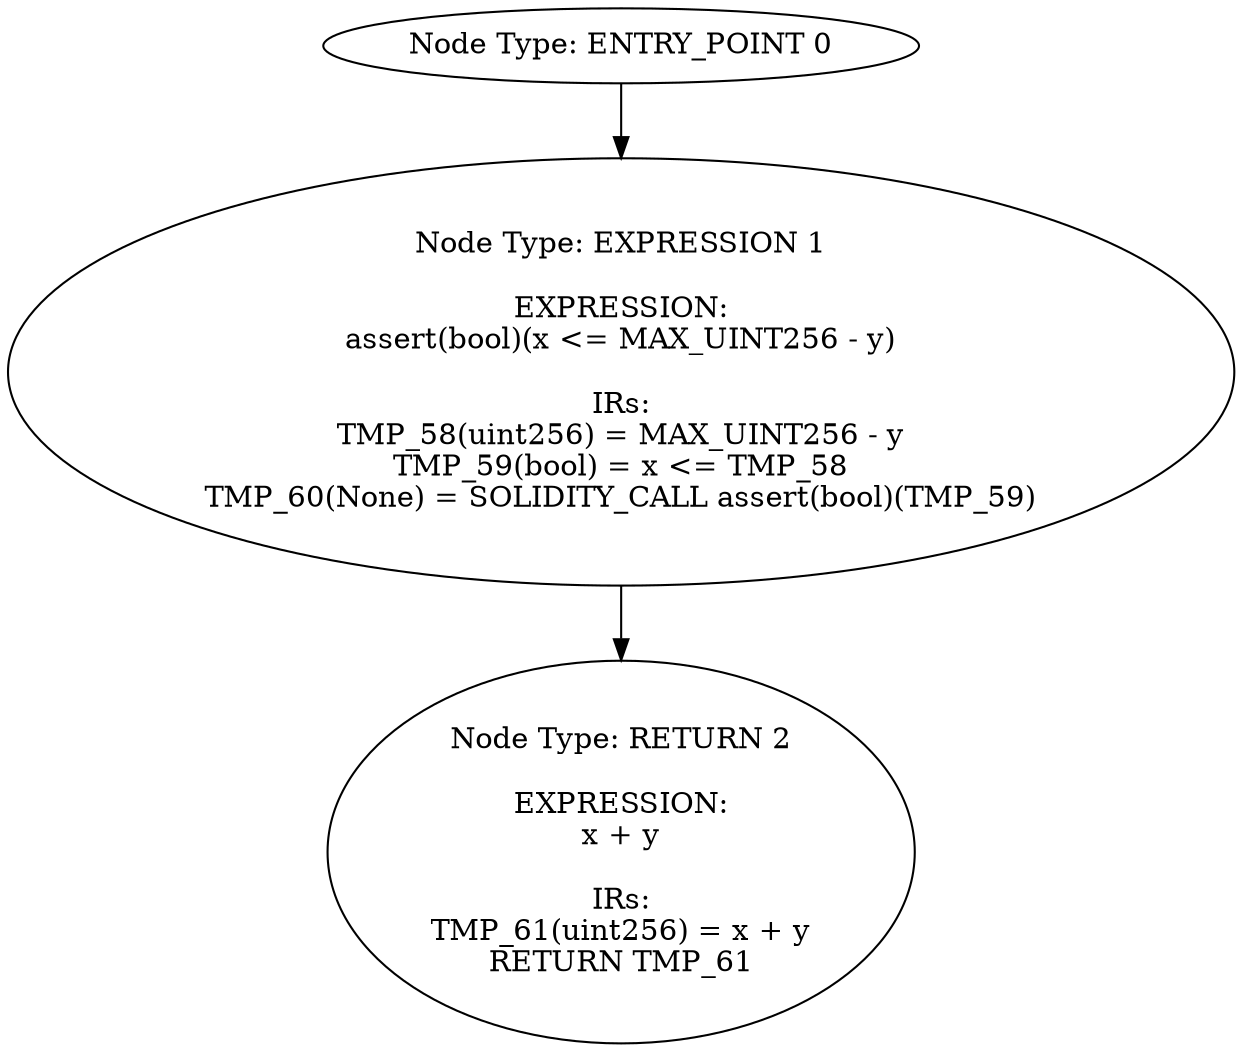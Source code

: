 digraph{
0[label="Node Type: ENTRY_POINT 0
"];
0->1;
1[label="Node Type: EXPRESSION 1

EXPRESSION:
assert(bool)(x <= MAX_UINT256 - y)

IRs:
TMP_58(uint256) = MAX_UINT256 - y
TMP_59(bool) = x <= TMP_58
TMP_60(None) = SOLIDITY_CALL assert(bool)(TMP_59)"];
1->2;
2[label="Node Type: RETURN 2

EXPRESSION:
x + y

IRs:
TMP_61(uint256) = x + y
RETURN TMP_61"];
}

